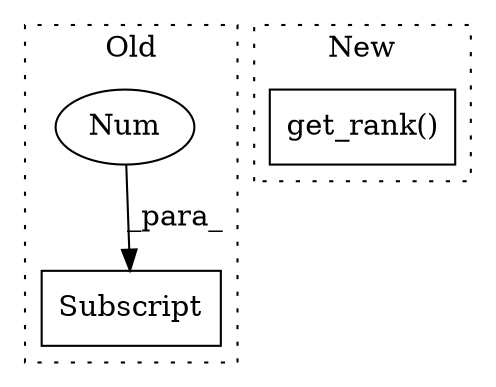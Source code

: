 digraph G {
subgraph cluster0 {
1 [label="Subscript" a="63" s="95122,0" l="18,0" shape="box"];
3 [label="Num" a="76" s="95138" l="1" shape="ellipse"];
label = "Old";
style="dotted";
}
subgraph cluster1 {
2 [label="get_rank()" a="75" s="95525" l="42" shape="box"];
label = "New";
style="dotted";
}
3 -> 1 [label="_para_"];
}